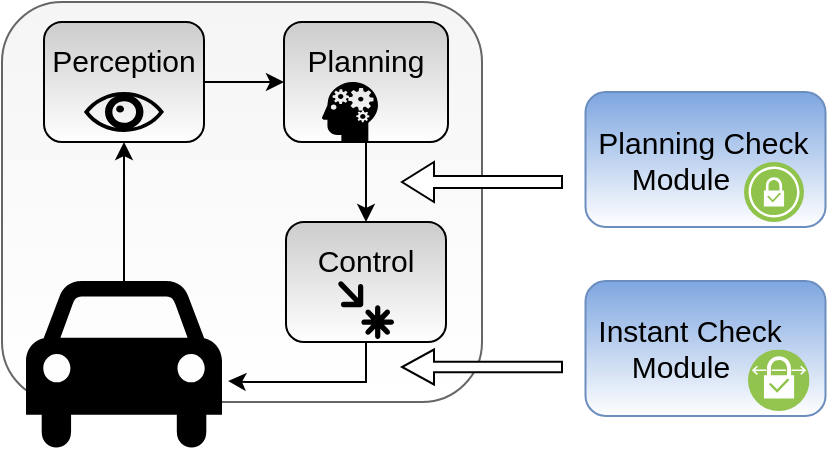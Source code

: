 <mxfile version="16.2.7" type="github">
  <diagram id="DhF0_wdm7kW2o_CkX-2b" name="Page-1">
    <mxGraphModel dx="942" dy="572" grid="1" gridSize="10" guides="1" tooltips="1" connect="1" arrows="1" fold="1" page="1" pageScale="1" pageWidth="827" pageHeight="1169" math="0" shadow="0">
      <root>
        <mxCell id="0" />
        <mxCell id="1" parent="0" />
        <mxCell id="bz9Mvd529WpSVVnzT8PL-1" value="" style="rounded=1;whiteSpace=wrap;html=1;fontSize=19;fillColor=#f5f5f5;fontColor=#333333;strokeColor=#666666;gradientColor=#ffffff;" vertex="1" parent="1">
          <mxGeometry x="180" y="290" width="240" height="200" as="geometry" />
        </mxCell>
        <mxCell id="bz9Mvd529WpSVVnzT8PL-15" style="edgeStyle=orthogonalEdgeStyle;rounded=0;orthogonalLoop=1;jettySize=auto;html=1;exitX=0.5;exitY=0;exitDx=0;exitDy=0;exitPerimeter=0;fontSize=19;" edge="1" parent="1" source="bz9Mvd529WpSVVnzT8PL-2" target="bz9Mvd529WpSVVnzT8PL-3">
          <mxGeometry relative="1" as="geometry" />
        </mxCell>
        <mxCell id="bz9Mvd529WpSVVnzT8PL-2" value="" style="shape=mxgraph.signs.transportation.car_4;html=1;pointerEvents=1;fillColor=#000000;strokeColor=none;verticalLabelPosition=bottom;verticalAlign=top;align=center;sketch=0;fontSize=19;" vertex="1" parent="1">
          <mxGeometry x="192" y="429.5" width="98" height="86" as="geometry" />
        </mxCell>
        <mxCell id="bz9Mvd529WpSVVnzT8PL-16" style="edgeStyle=orthogonalEdgeStyle;rounded=0;orthogonalLoop=1;jettySize=auto;html=1;exitX=1;exitY=0.5;exitDx=0;exitDy=0;entryX=0;entryY=0.5;entryDx=0;entryDy=0;fontSize=19;" edge="1" parent="1" source="bz9Mvd529WpSVVnzT8PL-3" target="bz9Mvd529WpSVVnzT8PL-11">
          <mxGeometry relative="1" as="geometry" />
        </mxCell>
        <mxCell id="bz9Mvd529WpSVVnzT8PL-3" value="&lt;div&gt;&lt;font style=&quot;font-size: 15px&quot;&gt;Perception&lt;/font&gt;&lt;/div&gt;&lt;div&gt;&lt;font style=&quot;font-size: 15px&quot;&gt;&lt;br&gt;&lt;/font&gt;&lt;/div&gt;" style="rounded=1;whiteSpace=wrap;html=1;fontSize=19;fillColor=#CCCCCC;gradientColor=#ffffff;" vertex="1" parent="1">
          <mxGeometry x="201" y="300" width="80" height="60" as="geometry" />
        </mxCell>
        <mxCell id="bz9Mvd529WpSVVnzT8PL-18" style="edgeStyle=orthogonalEdgeStyle;rounded=0;orthogonalLoop=1;jettySize=auto;html=1;exitX=0.5;exitY=1;exitDx=0;exitDy=0;fontSize=19;" edge="1" parent="1" source="bz9Mvd529WpSVVnzT8PL-11" target="bz9Mvd529WpSVVnzT8PL-13">
          <mxGeometry relative="1" as="geometry" />
        </mxCell>
        <mxCell id="bz9Mvd529WpSVVnzT8PL-11" value="&lt;div&gt;&lt;font style=&quot;font-size: 15px&quot;&gt;Planning&lt;/font&gt;&lt;/div&gt;&lt;div&gt;&lt;font style=&quot;font-size: 15px&quot;&gt;&lt;br&gt;&lt;/font&gt;&lt;/div&gt;" style="rounded=1;whiteSpace=wrap;html=1;fontSize=19;fillColor=#CCCCCC;gradientColor=#ffffff;" vertex="1" parent="1">
          <mxGeometry x="321" y="300" width="82" height="60" as="geometry" />
        </mxCell>
        <mxCell id="bz9Mvd529WpSVVnzT8PL-19" style="edgeStyle=orthogonalEdgeStyle;rounded=0;orthogonalLoop=1;jettySize=auto;html=1;exitX=0.5;exitY=1;exitDx=0;exitDy=0;entryX=1.031;entryY=0.581;entryDx=0;entryDy=0;entryPerimeter=0;fontSize=19;" edge="1" parent="1" source="bz9Mvd529WpSVVnzT8PL-13" target="bz9Mvd529WpSVVnzT8PL-2">
          <mxGeometry relative="1" as="geometry" />
        </mxCell>
        <mxCell id="bz9Mvd529WpSVVnzT8PL-13" value="&lt;div&gt;&lt;font style=&quot;font-size: 15px&quot;&gt;Control&lt;/font&gt;&lt;/div&gt;&lt;div&gt;&lt;font style=&quot;font-size: 15px&quot;&gt;&lt;br&gt;&lt;/font&gt;&lt;/div&gt;" style="rounded=1;whiteSpace=wrap;html=1;fontSize=19;fillColor=#CCCCCC;gradientColor=#ffffff;" vertex="1" parent="1">
          <mxGeometry x="322" y="400" width="80" height="60" as="geometry" />
        </mxCell>
        <mxCell id="bz9Mvd529WpSVVnzT8PL-17" style="edgeStyle=orthogonalEdgeStyle;rounded=0;orthogonalLoop=1;jettySize=auto;html=1;exitX=0.5;exitY=1;exitDx=0;exitDy=0;fontSize=19;" edge="1" parent="1" source="bz9Mvd529WpSVVnzT8PL-13" target="bz9Mvd529WpSVVnzT8PL-13">
          <mxGeometry relative="1" as="geometry" />
        </mxCell>
        <mxCell id="bz9Mvd529WpSVVnzT8PL-20" value="&lt;div align=&quot;left&quot;&gt;&amp;nbsp;Planning Check &lt;br&gt;&lt;/div&gt;&lt;div align=&quot;left&quot;&gt;&amp;nbsp;&amp;nbsp;&amp;nbsp;&amp;nbsp; Module&lt;br&gt;&lt;/div&gt;" style="rounded=1;whiteSpace=wrap;html=1;fontSize=15;fillColor=#7EA6E0;strokeColor=#6c8ebf;gradientColor=#ffffff;align=left;" vertex="1" parent="1">
          <mxGeometry x="471.75" y="335" width="120" height="67.5" as="geometry" />
        </mxCell>
        <mxCell id="bz9Mvd529WpSVVnzT8PL-22" value="" style="shape=singleArrow;direction=west;whiteSpace=wrap;html=1;fontSize=15;" vertex="1" parent="1">
          <mxGeometry x="380" y="370" width="80" height="20" as="geometry" />
        </mxCell>
        <mxCell id="bz9Mvd529WpSVVnzT8PL-23" value="" style="shape=singleArrow;direction=west;whiteSpace=wrap;html=1;fontSize=15;" vertex="1" parent="1">
          <mxGeometry x="380" y="463.75" width="80" height="17.5" as="geometry" />
        </mxCell>
        <mxCell id="bz9Mvd529WpSVVnzT8PL-24" value="&lt;div align=&quot;left&quot;&gt;&amp;nbsp;Instant Check&lt;/div&gt;&lt;div align=&quot;left&quot;&gt;&amp;nbsp;&amp;nbsp;&amp;nbsp;&amp;nbsp; Module&lt;br&gt;&lt;/div&gt;" style="rounded=1;whiteSpace=wrap;html=1;fontSize=15;fillColor=#7EA6E0;strokeColor=#6c8ebf;gradientColor=#ffffff;align=left;" vertex="1" parent="1">
          <mxGeometry x="471.75" y="429.5" width="120" height="67.5" as="geometry" />
        </mxCell>
        <mxCell id="bz9Mvd529WpSVVnzT8PL-26" value="" style="shape=mxgraph.signs.healthcare.eye;html=1;pointerEvents=1;fillColor=#000000;strokeColor=none;verticalLabelPosition=bottom;verticalAlign=top;align=center;sketch=0;fontSize=15;" vertex="1" parent="1">
          <mxGeometry x="221" y="335" width="40" height="20" as="geometry" />
        </mxCell>
        <mxCell id="bz9Mvd529WpSVVnzT8PL-29" value="" style="shape=mxgraph.signs.healthcare.mental_health;html=1;pointerEvents=1;fillColor=#000000;strokeColor=none;verticalLabelPosition=bottom;verticalAlign=top;align=center;sketch=0;fontSize=15;" vertex="1" parent="1">
          <mxGeometry x="340" y="330" width="28" height="30" as="geometry" />
        </mxCell>
        <mxCell id="bz9Mvd529WpSVVnzT8PL-32" value="" style="shape=mxgraph.signs.travel.point_of_interest;html=1;pointerEvents=1;fillColor=#000000;strokeColor=none;verticalLabelPosition=bottom;verticalAlign=top;align=center;sketch=0;fontSize=15;" vertex="1" parent="1">
          <mxGeometry x="348" y="429.5" width="28" height="29" as="geometry" />
        </mxCell>
        <mxCell id="bz9Mvd529WpSVVnzT8PL-34" value="" style="aspect=fixed;perimeter=ellipsePerimeter;html=1;align=center;shadow=0;dashed=0;fontColor=#4277BB;labelBackgroundColor=#ffffff;fontSize=12;spacingTop=3;image;image=img/lib/ibm/vpc/VPNGateway.svg;fillColor=#CCCCCC;gradientColor=#ffffff;" vertex="1" parent="1">
          <mxGeometry x="551" y="370" width="30" height="30" as="geometry" />
        </mxCell>
        <mxCell id="bz9Mvd529WpSVVnzT8PL-35" value="" style="aspect=fixed;perimeter=ellipsePerimeter;html=1;align=center;shadow=0;dashed=0;fontColor=#4277BB;labelBackgroundColor=#ffffff;fontSize=12;spacingTop=3;image;image=img/lib/ibm/vpc/VPNConnection.svg;fillColor=#CCCCCC;gradientColor=#ffffff;" vertex="1" parent="1">
          <mxGeometry x="553" y="463.75" width="30.75" height="30.75" as="geometry" />
        </mxCell>
      </root>
    </mxGraphModel>
  </diagram>
</mxfile>
